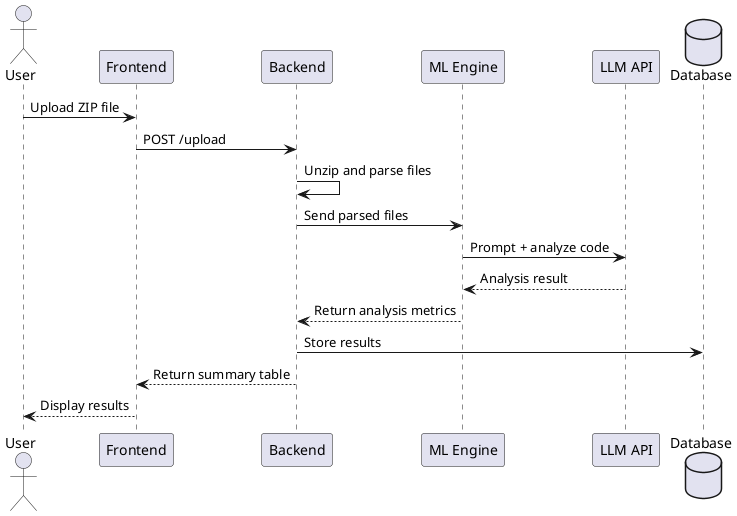 @startuml
actor User
participant "Frontend" as FE
participant "Backend" as BE
participant "ML Engine" as ML
participant "LLM API" as LLM
database "Database" as DB

User -> FE: Upload ZIP file
FE -> BE: POST /upload
BE -> BE: Unzip and parse files
BE -> ML: Send parsed files
ML -> LLM: Prompt + analyze code
LLM --> ML: Analysis result
ML --> BE: Return analysis metrics
BE -> DB: Store results
BE --> FE: Return summary table
FE --> User: Display results
@enduml
